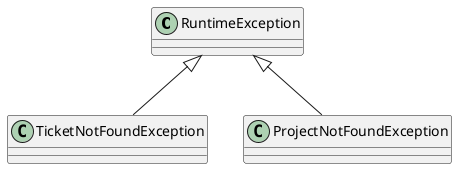 @startuml
'https://plantuml.com/sequence-diagram

class RuntimeException{}
class TicketNotFoundException {}
class ProjectNotFoundException{}


RuntimeException <|-- TicketNotFoundException
RuntimeException <|-- ProjectNotFoundException


@enduml